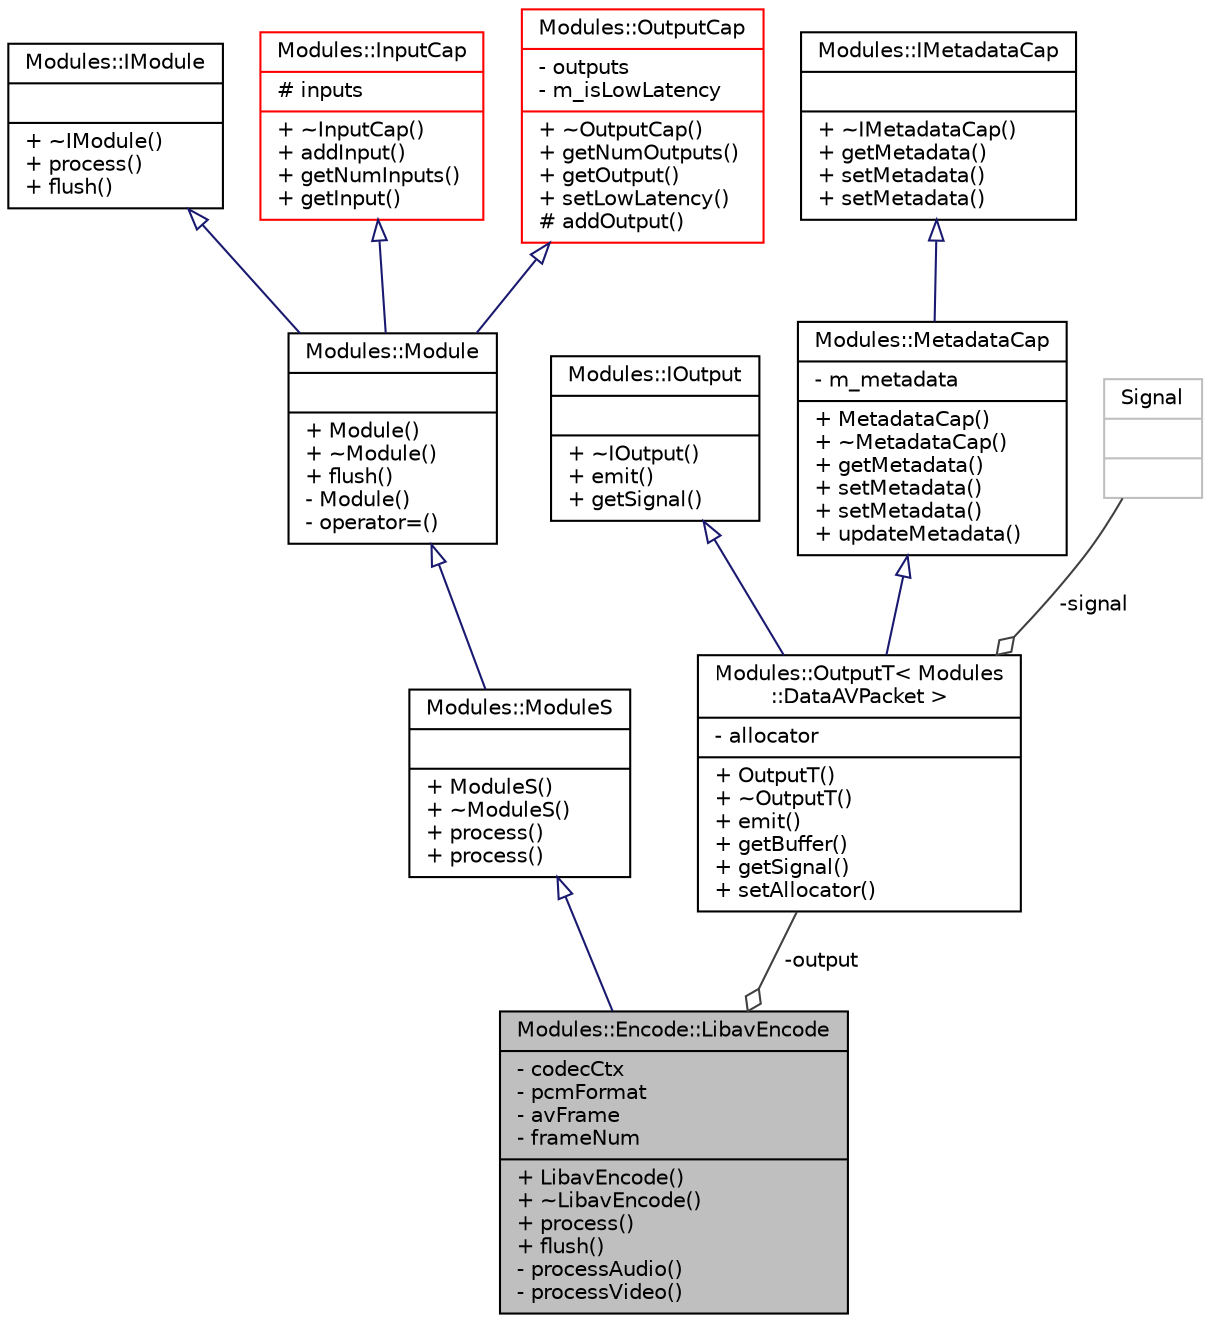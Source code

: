 digraph "Modules::Encode::LibavEncode"
{
 // INTERACTIVE_SVG=YES
  edge [fontname="Helvetica",fontsize="10",labelfontname="Helvetica",labelfontsize="10"];
  node [fontname="Helvetica",fontsize="10",shape=record];
  Node1 [label="{Modules::Encode::LibavEncode\n|- codecCtx\l- pcmFormat\l- avFrame\l- frameNum\l|+ LibavEncode()\l+ ~LibavEncode()\l+ process()\l+ flush()\l- processAudio()\l- processVideo()\l}",height=0.2,width=0.4,color="black", fillcolor="grey75", style="filled", fontcolor="black"];
  Node2 -> Node1 [dir="back",color="midnightblue",fontsize="10",style="solid",arrowtail="onormal",fontname="Helvetica"];
  Node2 [label="{Modules::ModuleS\n||+ ModuleS()\l+ ~ModuleS()\l+ process()\l+ process()\l}",height=0.2,width=0.4,color="black", fillcolor="white", style="filled",URL="$class_modules_1_1_module_s.html"];
  Node3 -> Node2 [dir="back",color="midnightblue",fontsize="10",style="solid",arrowtail="onormal",fontname="Helvetica"];
  Node3 [label="{Modules::Module\n||+ Module()\l+ ~Module()\l+ flush()\l- Module()\l- operator=()\l}",height=0.2,width=0.4,color="black", fillcolor="white", style="filled",URL="$class_modules_1_1_module.html"];
  Node4 -> Node3 [dir="back",color="midnightblue",fontsize="10",style="solid",arrowtail="onormal",fontname="Helvetica"];
  Node4 [label="{Modules::IModule\n||+ ~IModule()\l+ process()\l+ flush()\l}",height=0.2,width=0.4,color="black", fillcolor="white", style="filled",URL="$struct_modules_1_1_i_module.html"];
  Node5 -> Node3 [dir="back",color="midnightblue",fontsize="10",style="solid",arrowtail="onormal",fontname="Helvetica"];
  Node5 [label="{Modules::InputCap\n|# inputs\l|+ ~InputCap()\l+ addInput()\l+ getNumInputs()\l+ getInput()\l}",height=0.2,width=0.4,color="red", fillcolor="white", style="filled",URL="$class_modules_1_1_input_cap.html"];
  Node6 -> Node3 [dir="back",color="midnightblue",fontsize="10",style="solid",arrowtail="onormal",fontname="Helvetica"];
  Node6 [label="{Modules::OutputCap\n|- outputs\l- m_isLowLatency\l|+ ~OutputCap()\l+ getNumOutputs()\l+ getOutput()\l+ setLowLatency()\l# addOutput()\l}",height=0.2,width=0.4,color="red", fillcolor="white", style="filled",URL="$class_modules_1_1_output_cap.html"];
  Node7 -> Node1 [color="grey25",fontsize="10",style="solid",label=" -output" ,arrowhead="odiamond",fontname="Helvetica"];
  Node7 [label="{Modules::OutputT\< Modules\l::DataAVPacket \>\n|- allocator\l|+ OutputT()\l+ ~OutputT()\l+ emit()\l+ getBuffer()\l+ getSignal()\l+ setAllocator()\l}",height=0.2,width=0.4,color="black", fillcolor="white", style="filled",URL="$class_modules_1_1_output_t.html"];
  Node8 -> Node7 [dir="back",color="midnightblue",fontsize="10",style="solid",arrowtail="onormal",fontname="Helvetica"];
  Node8 [label="{Modules::IOutput\n||+ ~IOutput()\l+ emit()\l+ getSignal()\l}",height=0.2,width=0.4,color="black", fillcolor="white", style="filled",URL="$struct_modules_1_1_i_output.html"];
  Node9 -> Node7 [dir="back",color="midnightblue",fontsize="10",style="solid",arrowtail="onormal",fontname="Helvetica"];
  Node9 [label="{Modules::MetadataCap\n|- m_metadata\l|+ MetadataCap()\l+ ~MetadataCap()\l+ getMetadata()\l+ setMetadata()\l+ setMetadata()\l+ updateMetadata()\l}",height=0.2,width=0.4,color="black", fillcolor="white", style="filled",URL="$class_modules_1_1_metadata_cap.html"];
  Node10 -> Node9 [dir="back",color="midnightblue",fontsize="10",style="solid",arrowtail="onormal",fontname="Helvetica"];
  Node10 [label="{Modules::IMetadataCap\n||+ ~IMetadataCap()\l+ getMetadata()\l+ setMetadata()\l+ setMetadata()\l}",height=0.2,width=0.4,color="black", fillcolor="white", style="filled",URL="$struct_modules_1_1_i_metadata_cap.html"];
  Node11 -> Node7 [color="grey25",fontsize="10",style="solid",label=" -signal" ,arrowhead="odiamond",fontname="Helvetica"];
  Node11 [label="{Signal\n||}",height=0.2,width=0.4,color="grey75", fillcolor="white", style="filled"];
}
